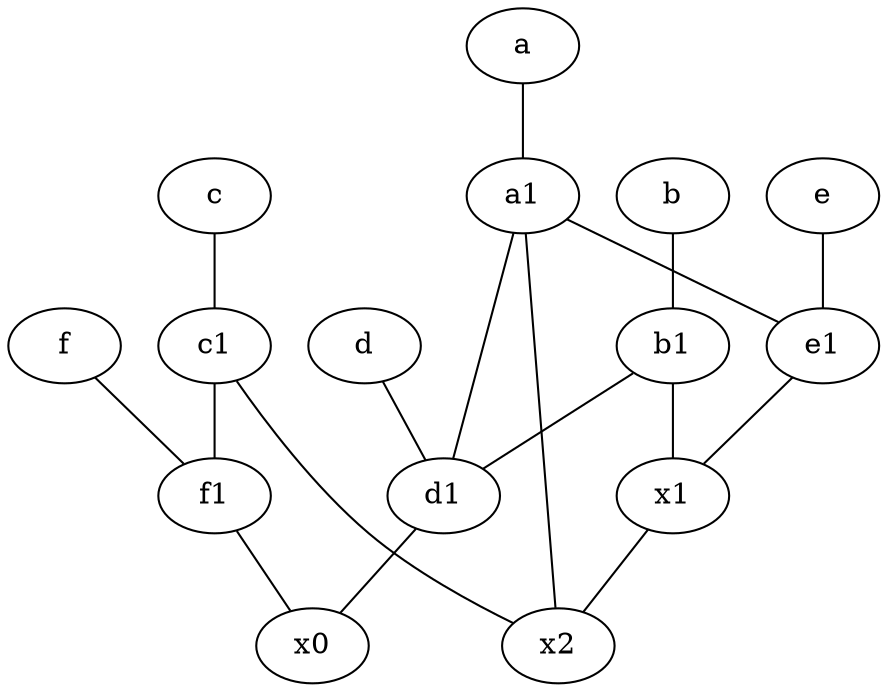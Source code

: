 graph {
	node [labelfontsize=50]
	b [labelfontsize=50 pos="10,4!"]
	f1 [labelfontsize=50 pos="3,8!"]
	d1 [labelfontsize=50 pos="3,5!"]
	c1 [labelfontsize=50 pos="4.5,3!"]
	b1 [labelfontsize=50 pos="9,4!"]
	e1 [labelfontsize=50 pos="7,7!"]
	e [labelfontsize=50 pos="7,9!"]
	d [labelfontsize=50 pos="2,5!"]
	x1 [labelfontsize=50]
	a [labelfontsize=50 pos="8,2!"]
	c [labelfontsize=50 pos="4.5,2!"]
	f [labelfontsize=50 pos="3,9!"]
	x0 [labelfontsize=50]
	a1 [labelfontsize=50 pos="8,3!"]
	x2 [labelfontsize=50]
	a1 -- d1
	d -- d1
	d1 -- x0
	a1 -- x2
	c1 -- x2
	a1 -- e1
	e -- e1
	b1 -- x1
	b -- b1
	b1 -- d1
	f -- f1
	e1 -- x1
	f1 -- x0
	c1 -- f1
	a -- a1
	c -- c1
	x1 -- x2
}
